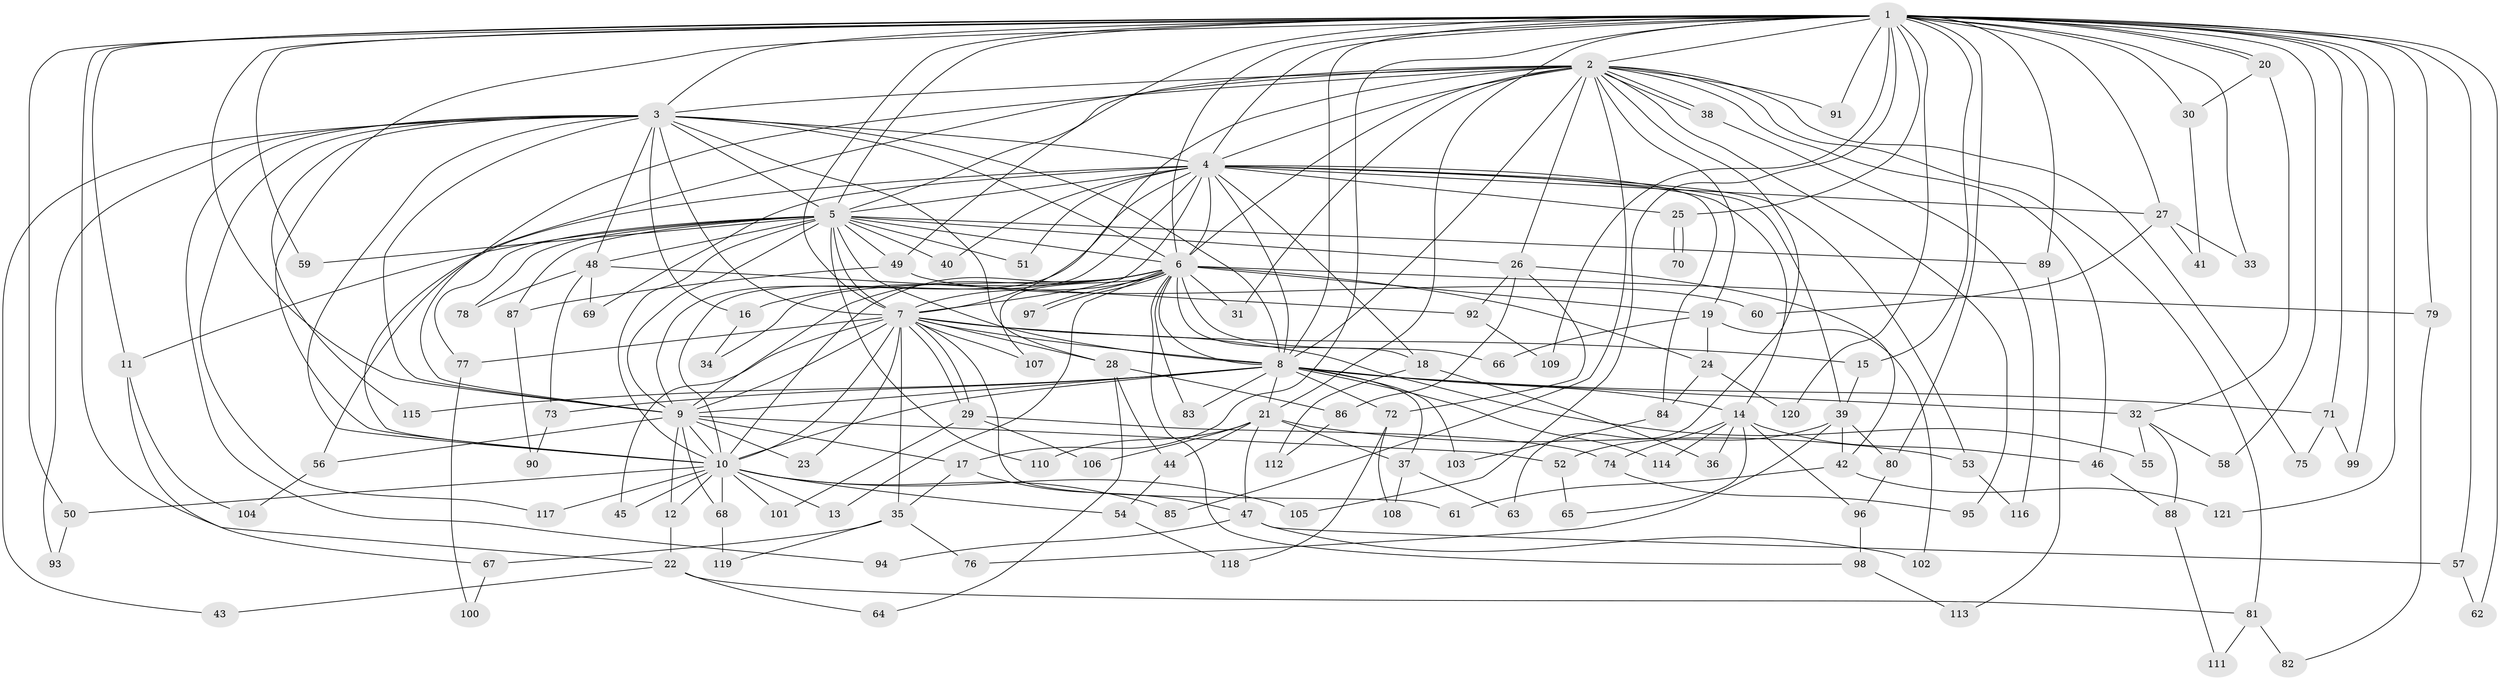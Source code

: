 // Generated by graph-tools (version 1.1) at 2025/25/03/09/25 03:25:53]
// undirected, 121 vertices, 267 edges
graph export_dot {
graph [start="1"]
  node [color=gray90,style=filled];
  1;
  2;
  3;
  4;
  5;
  6;
  7;
  8;
  9;
  10;
  11;
  12;
  13;
  14;
  15;
  16;
  17;
  18;
  19;
  20;
  21;
  22;
  23;
  24;
  25;
  26;
  27;
  28;
  29;
  30;
  31;
  32;
  33;
  34;
  35;
  36;
  37;
  38;
  39;
  40;
  41;
  42;
  43;
  44;
  45;
  46;
  47;
  48;
  49;
  50;
  51;
  52;
  53;
  54;
  55;
  56;
  57;
  58;
  59;
  60;
  61;
  62;
  63;
  64;
  65;
  66;
  67;
  68;
  69;
  70;
  71;
  72;
  73;
  74;
  75;
  76;
  77;
  78;
  79;
  80;
  81;
  82;
  83;
  84;
  85;
  86;
  87;
  88;
  89;
  90;
  91;
  92;
  93;
  94;
  95;
  96;
  97;
  98;
  99;
  100;
  101;
  102;
  103;
  104;
  105;
  106;
  107;
  108;
  109;
  110;
  111;
  112;
  113;
  114;
  115;
  116;
  117;
  118;
  119;
  120;
  121;
  1 -- 2;
  1 -- 3;
  1 -- 4;
  1 -- 5;
  1 -- 6;
  1 -- 7;
  1 -- 8;
  1 -- 9;
  1 -- 10;
  1 -- 11;
  1 -- 15;
  1 -- 17;
  1 -- 20;
  1 -- 20;
  1 -- 21;
  1 -- 22;
  1 -- 25;
  1 -- 27;
  1 -- 30;
  1 -- 33;
  1 -- 49;
  1 -- 50;
  1 -- 57;
  1 -- 58;
  1 -- 59;
  1 -- 62;
  1 -- 71;
  1 -- 79;
  1 -- 80;
  1 -- 89;
  1 -- 91;
  1 -- 99;
  1 -- 105;
  1 -- 109;
  1 -- 120;
  1 -- 121;
  2 -- 3;
  2 -- 4;
  2 -- 5;
  2 -- 6;
  2 -- 7;
  2 -- 8;
  2 -- 9;
  2 -- 10;
  2 -- 19;
  2 -- 26;
  2 -- 31;
  2 -- 38;
  2 -- 38;
  2 -- 46;
  2 -- 63;
  2 -- 75;
  2 -- 81;
  2 -- 85;
  2 -- 91;
  2 -- 95;
  3 -- 4;
  3 -- 5;
  3 -- 6;
  3 -- 7;
  3 -- 8;
  3 -- 9;
  3 -- 10;
  3 -- 16;
  3 -- 28;
  3 -- 43;
  3 -- 48;
  3 -- 93;
  3 -- 94;
  3 -- 115;
  3 -- 117;
  4 -- 5;
  4 -- 6;
  4 -- 7;
  4 -- 8;
  4 -- 9;
  4 -- 10;
  4 -- 14;
  4 -- 18;
  4 -- 25;
  4 -- 27;
  4 -- 39;
  4 -- 40;
  4 -- 51;
  4 -- 53;
  4 -- 56;
  4 -- 69;
  4 -- 84;
  5 -- 6;
  5 -- 7;
  5 -- 8;
  5 -- 9;
  5 -- 10;
  5 -- 11;
  5 -- 26;
  5 -- 40;
  5 -- 48;
  5 -- 49;
  5 -- 51;
  5 -- 59;
  5 -- 77;
  5 -- 78;
  5 -- 87;
  5 -- 89;
  5 -- 110;
  6 -- 7;
  6 -- 8;
  6 -- 9;
  6 -- 10;
  6 -- 13;
  6 -- 16;
  6 -- 18;
  6 -- 19;
  6 -- 24;
  6 -- 31;
  6 -- 34;
  6 -- 66;
  6 -- 79;
  6 -- 83;
  6 -- 97;
  6 -- 97;
  6 -- 98;
  6 -- 107;
  7 -- 8;
  7 -- 9;
  7 -- 10;
  7 -- 15;
  7 -- 23;
  7 -- 28;
  7 -- 29;
  7 -- 29;
  7 -- 35;
  7 -- 45;
  7 -- 55;
  7 -- 61;
  7 -- 77;
  7 -- 107;
  8 -- 9;
  8 -- 10;
  8 -- 14;
  8 -- 21;
  8 -- 32;
  8 -- 37;
  8 -- 71;
  8 -- 72;
  8 -- 73;
  8 -- 83;
  8 -- 103;
  8 -- 114;
  8 -- 115;
  9 -- 10;
  9 -- 12;
  9 -- 17;
  9 -- 23;
  9 -- 52;
  9 -- 56;
  9 -- 68;
  10 -- 12;
  10 -- 13;
  10 -- 45;
  10 -- 50;
  10 -- 54;
  10 -- 68;
  10 -- 85;
  10 -- 101;
  10 -- 105;
  10 -- 117;
  11 -- 67;
  11 -- 104;
  12 -- 22;
  14 -- 36;
  14 -- 46;
  14 -- 65;
  14 -- 74;
  14 -- 96;
  14 -- 114;
  15 -- 39;
  16 -- 34;
  17 -- 35;
  17 -- 47;
  18 -- 36;
  18 -- 112;
  19 -- 24;
  19 -- 66;
  19 -- 102;
  20 -- 30;
  20 -- 32;
  21 -- 37;
  21 -- 44;
  21 -- 47;
  21 -- 53;
  21 -- 106;
  21 -- 110;
  22 -- 43;
  22 -- 64;
  22 -- 81;
  24 -- 84;
  24 -- 120;
  25 -- 70;
  25 -- 70;
  26 -- 42;
  26 -- 72;
  26 -- 86;
  26 -- 92;
  27 -- 33;
  27 -- 41;
  27 -- 60;
  28 -- 44;
  28 -- 64;
  28 -- 86;
  29 -- 74;
  29 -- 101;
  29 -- 106;
  30 -- 41;
  32 -- 55;
  32 -- 58;
  32 -- 88;
  35 -- 67;
  35 -- 76;
  35 -- 119;
  37 -- 63;
  37 -- 108;
  38 -- 116;
  39 -- 42;
  39 -- 52;
  39 -- 76;
  39 -- 80;
  42 -- 61;
  42 -- 121;
  44 -- 54;
  46 -- 88;
  47 -- 57;
  47 -- 94;
  47 -- 102;
  48 -- 69;
  48 -- 73;
  48 -- 78;
  48 -- 92;
  49 -- 60;
  49 -- 87;
  50 -- 93;
  52 -- 65;
  53 -- 116;
  54 -- 118;
  56 -- 104;
  57 -- 62;
  67 -- 100;
  68 -- 119;
  71 -- 75;
  71 -- 99;
  72 -- 108;
  72 -- 118;
  73 -- 90;
  74 -- 95;
  77 -- 100;
  79 -- 82;
  80 -- 96;
  81 -- 82;
  81 -- 111;
  84 -- 103;
  86 -- 112;
  87 -- 90;
  88 -- 111;
  89 -- 113;
  92 -- 109;
  96 -- 98;
  98 -- 113;
}
